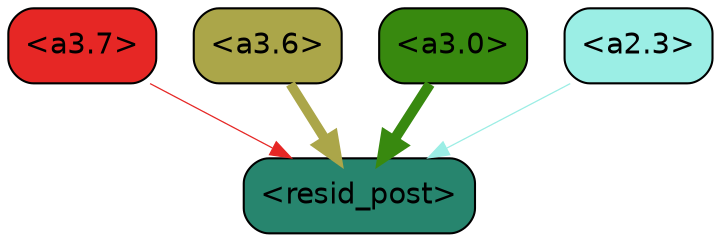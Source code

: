 strict digraph "" {
	graph [bgcolor=transparent,
		layout=dot,
		overlap=false,
		splines=true
	];
	"<a3.7>"	[color=black,
		fillcolor="#e62725",
		fontname=Helvetica,
		shape=box,
		style="filled, rounded"];
	"<resid_post>"	[color=black,
		fillcolor="#27856e",
		fontname=Helvetica,
		shape=box,
		style="filled, rounded"];
	"<a3.7>" -> "<resid_post>"	[color="#e62725",
		penwidth=0.6];
	"<a3.6>"	[color=black,
		fillcolor="#aba649",
		fontname=Helvetica,
		shape=box,
		style="filled, rounded"];
	"<a3.6>" -> "<resid_post>"	[color="#aba649",
		penwidth=4.749041676521301];
	"<a3.0>"	[color=black,
		fillcolor="#38890f",
		fontname=Helvetica,
		shape=box,
		style="filled, rounded"];
	"<a3.0>" -> "<resid_post>"	[color="#38890f",
		penwidth=5.004215121269226];
	"<a2.3>"	[color=black,
		fillcolor="#9beee5",
		fontname=Helvetica,
		shape=box,
		style="filled, rounded"];
	"<a2.3>" -> "<resid_post>"	[color="#9beee5",
		penwidth=0.6];
}
